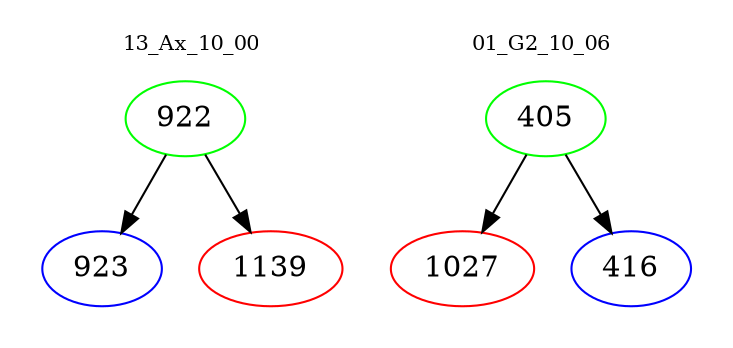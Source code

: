 digraph{
subgraph cluster_0 {
color = white
label = "13_Ax_10_00";
fontsize=10;
T0_922 [label="922", color="green"]
T0_922 -> T0_923 [color="black"]
T0_923 [label="923", color="blue"]
T0_922 -> T0_1139 [color="black"]
T0_1139 [label="1139", color="red"]
}
subgraph cluster_1 {
color = white
label = "01_G2_10_06";
fontsize=10;
T1_405 [label="405", color="green"]
T1_405 -> T1_1027 [color="black"]
T1_1027 [label="1027", color="red"]
T1_405 -> T1_416 [color="black"]
T1_416 [label="416", color="blue"]
}
}
